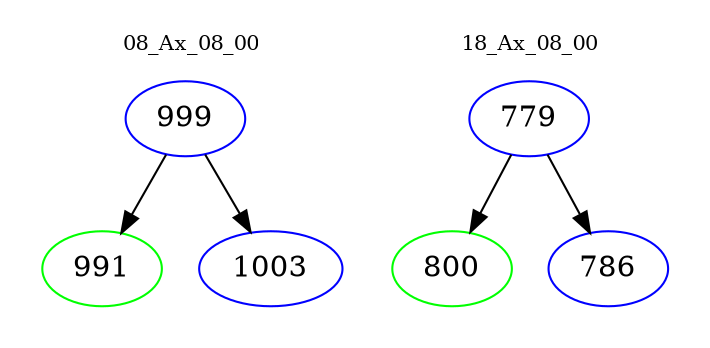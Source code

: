 digraph{
subgraph cluster_0 {
color = white
label = "08_Ax_08_00";
fontsize=10;
T0_999 [label="999", color="blue"]
T0_999 -> T0_991 [color="black"]
T0_991 [label="991", color="green"]
T0_999 -> T0_1003 [color="black"]
T0_1003 [label="1003", color="blue"]
}
subgraph cluster_1 {
color = white
label = "18_Ax_08_00";
fontsize=10;
T1_779 [label="779", color="blue"]
T1_779 -> T1_800 [color="black"]
T1_800 [label="800", color="green"]
T1_779 -> T1_786 [color="black"]
T1_786 [label="786", color="blue"]
}
}
